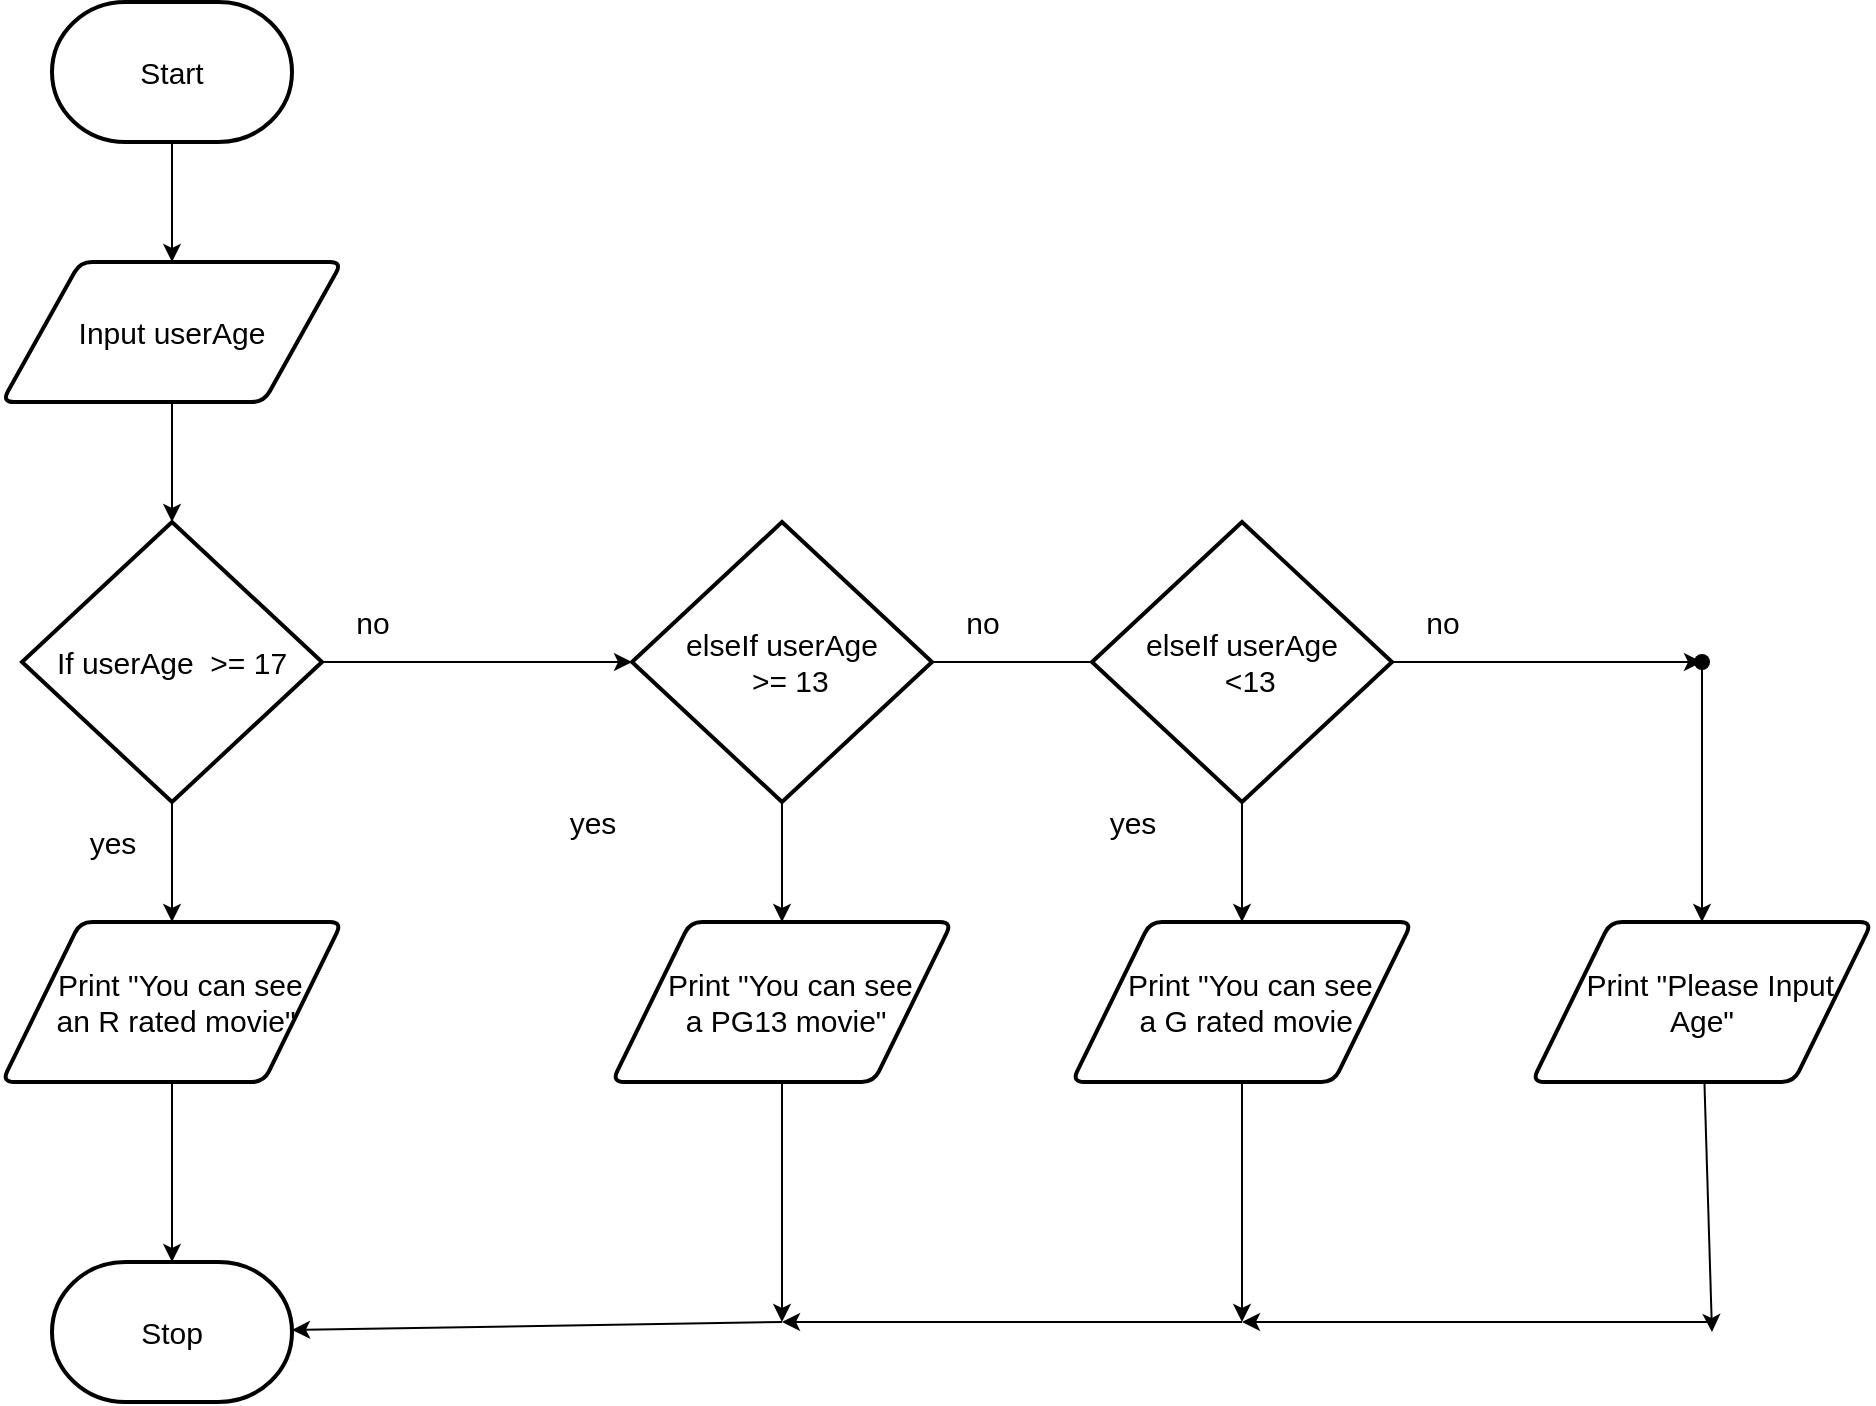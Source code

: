 <mxfile>
    <diagram id="GRZmGPEfm0YbrWzOwQty" name="Page-1">
        <mxGraphModel dx="743" dy="701" grid="1" gridSize="10" guides="1" tooltips="1" connect="1" arrows="1" fold="1" page="1" pageScale="1" pageWidth="850" pageHeight="1100" math="0" shadow="0">
            <root>
                <mxCell id="0"/>
                <mxCell id="1" parent="0"/>
                <mxCell id="5" value="" style="edgeStyle=none;html=1;fontSize=15;" edge="1" parent="1" source="3" target="4">
                    <mxGeometry relative="1" as="geometry"/>
                </mxCell>
                <mxCell id="3" value="Start" style="strokeWidth=2;html=1;shape=mxgraph.flowchart.terminator;whiteSpace=wrap;fontSize=15;" vertex="1" parent="1">
                    <mxGeometry x="220" y="60" width="120" height="70" as="geometry"/>
                </mxCell>
                <mxCell id="7" value="" style="edgeStyle=none;html=1;fontSize=15;" edge="1" parent="1" source="4" target="6">
                    <mxGeometry relative="1" as="geometry"/>
                </mxCell>
                <mxCell id="4" value="Input userAge" style="shape=parallelogram;html=1;strokeWidth=2;perimeter=parallelogramPerimeter;whiteSpace=wrap;rounded=1;arcSize=12;size=0.23;fontSize=15;" vertex="1" parent="1">
                    <mxGeometry x="195" y="190" width="170" height="70" as="geometry"/>
                </mxCell>
                <mxCell id="9" value="" style="edgeStyle=none;html=1;fontSize=15;" edge="1" parent="1" source="6" target="8">
                    <mxGeometry relative="1" as="geometry"/>
                </mxCell>
                <mxCell id="15" value="" style="edgeStyle=none;html=1;fontSize=15;" edge="1" parent="1" source="6" target="12">
                    <mxGeometry relative="1" as="geometry"/>
                </mxCell>
                <mxCell id="6" value="If userAge&amp;nbsp; &amp;gt;= 17" style="strokeWidth=2;html=1;shape=mxgraph.flowchart.decision;whiteSpace=wrap;fontSize=15;" vertex="1" parent="1">
                    <mxGeometry x="205" y="320" width="150" height="140" as="geometry"/>
                </mxCell>
                <mxCell id="11" value="" style="edgeStyle=none;html=1;fontSize=15;" edge="1" parent="1" source="8" target="10">
                    <mxGeometry relative="1" as="geometry"/>
                </mxCell>
                <mxCell id="8" value="&amp;nbsp; Print &quot;You can see&lt;br&gt;&amp;nbsp;an R rated movie&quot;" style="shape=parallelogram;html=1;strokeWidth=2;perimeter=parallelogramPerimeter;whiteSpace=wrap;rounded=1;arcSize=12;size=0.23;fontSize=15;" vertex="1" parent="1">
                    <mxGeometry x="195" y="520" width="170" height="80" as="geometry"/>
                </mxCell>
                <mxCell id="10" value="Stop" style="strokeWidth=2;html=1;shape=mxgraph.flowchart.terminator;whiteSpace=wrap;fontSize=15;" vertex="1" parent="1">
                    <mxGeometry x="220" y="690" width="120" height="70" as="geometry"/>
                </mxCell>
                <mxCell id="17" value="" style="edgeStyle=none;html=1;fontSize=15;" edge="1" parent="1" source="12" target="16">
                    <mxGeometry relative="1" as="geometry"/>
                </mxCell>
                <mxCell id="28" value="" style="edgeStyle=none;html=1;fontSize=15;" edge="1" parent="1" source="12">
                    <mxGeometry relative="1" as="geometry">
                        <mxPoint x="815" y="390" as="targetPoint"/>
                    </mxGeometry>
                </mxCell>
                <mxCell id="12" value="elseIf userAge&lt;br&gt;&amp;nbsp; &amp;gt;= 13" style="strokeWidth=2;html=1;shape=mxgraph.flowchart.decision;whiteSpace=wrap;fontSize=15;" vertex="1" parent="1">
                    <mxGeometry x="510" y="320" width="150" height="140" as="geometry"/>
                </mxCell>
                <mxCell id="13" value="yes" style="text;html=1;align=center;verticalAlign=middle;resizable=0;points=[];autosize=1;strokeColor=none;fillColor=none;fontSize=15;" vertex="1" parent="1">
                    <mxGeometry x="230" y="470" width="40" height="20" as="geometry"/>
                </mxCell>
                <mxCell id="14" value="no" style="text;html=1;align=center;verticalAlign=middle;resizable=0;points=[];autosize=1;strokeColor=none;fillColor=none;fontSize=15;" vertex="1" parent="1">
                    <mxGeometry x="365" y="360" width="30" height="20" as="geometry"/>
                </mxCell>
                <mxCell id="25" value="" style="edgeStyle=none;html=1;fontSize=15;" edge="1" parent="1" source="16">
                    <mxGeometry relative="1" as="geometry">
                        <mxPoint x="585" y="720.0" as="targetPoint"/>
                    </mxGeometry>
                </mxCell>
                <mxCell id="16" value="&amp;nbsp; Print &quot;You can see&lt;br&gt;&amp;nbsp;a PG13 movie&quot;" style="shape=parallelogram;html=1;strokeWidth=2;perimeter=parallelogramPerimeter;whiteSpace=wrap;rounded=1;arcSize=12;size=0.23;fontSize=15;" vertex="1" parent="1">
                    <mxGeometry x="500" y="520" width="170" height="80" as="geometry"/>
                </mxCell>
                <mxCell id="22" value="yes" style="text;html=1;align=center;verticalAlign=middle;resizable=0;points=[];autosize=1;strokeColor=none;fillColor=none;fontSize=15;" vertex="1" parent="1">
                    <mxGeometry x="470" y="460" width="40" height="20" as="geometry"/>
                </mxCell>
                <mxCell id="23" value="no" style="text;html=1;align=center;verticalAlign=middle;resizable=0;points=[];autosize=1;strokeColor=none;fillColor=none;fontSize=15;" vertex="1" parent="1">
                    <mxGeometry x="670" y="360" width="30" height="20" as="geometry"/>
                </mxCell>
                <mxCell id="26" value="" style="edgeStyle=none;html=1;fontSize=15;" edge="1" parent="1" target="10">
                    <mxGeometry relative="1" as="geometry">
                        <mxPoint x="585" y="720.0" as="sourcePoint"/>
                    </mxGeometry>
                </mxCell>
                <mxCell id="32" value="" style="edgeStyle=none;html=1;fontSize=15;" edge="1" parent="1" target="31">
                    <mxGeometry relative="1" as="geometry">
                        <mxPoint x="815" y="390" as="sourcePoint"/>
                    </mxGeometry>
                </mxCell>
                <mxCell id="34" value="" style="edgeStyle=none;html=1;fontSize=15;" edge="1" parent="1" source="31">
                    <mxGeometry relative="1" as="geometry">
                        <mxPoint x="815" y="720.0" as="targetPoint"/>
                    </mxGeometry>
                </mxCell>
                <mxCell id="31" value="&amp;nbsp; Print &quot;You can see&lt;br&gt;&amp;nbsp;a G rated movie" style="shape=parallelogram;html=1;strokeWidth=2;perimeter=parallelogramPerimeter;whiteSpace=wrap;rounded=1;arcSize=12;size=0.23;fontSize=15;" vertex="1" parent="1">
                    <mxGeometry x="730" y="520" width="170" height="80" as="geometry"/>
                </mxCell>
                <mxCell id="35" value="" style="edgeStyle=none;html=1;fontSize=15;" edge="1" parent="1">
                    <mxGeometry relative="1" as="geometry">
                        <mxPoint x="815" y="720.0" as="sourcePoint"/>
                        <mxPoint x="585" y="720.0" as="targetPoint"/>
                    </mxGeometry>
                </mxCell>
                <mxCell id="38" value="" style="edgeStyle=none;html=1;fontSize=15;" edge="1" parent="1" source="36" target="37">
                    <mxGeometry relative="1" as="geometry"/>
                </mxCell>
                <mxCell id="36" value="elseIf userAge&lt;br&gt;&amp;nbsp; &amp;lt;13" style="strokeWidth=2;html=1;shape=mxgraph.flowchart.decision;whiteSpace=wrap;fontSize=15;" vertex="1" parent="1">
                    <mxGeometry x="740" y="320" width="150" height="140" as="geometry"/>
                </mxCell>
                <mxCell id="40" value="" style="edgeStyle=none;html=1;fontSize=15;" edge="1" parent="1" source="37" target="39">
                    <mxGeometry relative="1" as="geometry"/>
                </mxCell>
                <mxCell id="37" value="" style="shape=waypoint;sketch=0;size=6;pointerEvents=1;points=[];fillColor=default;resizable=0;rotatable=0;perimeter=centerPerimeter;snapToPoint=1;fontSize=15;strokeWidth=2;" vertex="1" parent="1">
                    <mxGeometry x="1025" y="370" width="40" height="40" as="geometry"/>
                </mxCell>
                <mxCell id="44" value="" style="edgeStyle=none;html=1;fontSize=15;" edge="1" parent="1" source="39">
                    <mxGeometry relative="1" as="geometry">
                        <mxPoint x="1050" y="725.0" as="targetPoint"/>
                    </mxGeometry>
                </mxCell>
                <mxCell id="39" value="&amp;nbsp; Print &quot;Please Input &lt;br&gt;Age&quot;" style="shape=parallelogram;html=1;strokeWidth=2;perimeter=parallelogramPerimeter;whiteSpace=wrap;rounded=1;arcSize=12;size=0.23;fontSize=15;" vertex="1" parent="1">
                    <mxGeometry x="960" y="520" width="170" height="80" as="geometry"/>
                </mxCell>
                <mxCell id="41" value="yes" style="text;html=1;align=center;verticalAlign=middle;resizable=0;points=[];autosize=1;strokeColor=none;fillColor=none;fontSize=15;" vertex="1" parent="1">
                    <mxGeometry x="740" y="460" width="40" height="20" as="geometry"/>
                </mxCell>
                <mxCell id="42" value="no" style="text;html=1;align=center;verticalAlign=middle;resizable=0;points=[];autosize=1;strokeColor=none;fillColor=none;fontSize=15;" vertex="1" parent="1">
                    <mxGeometry x="900" y="360" width="30" height="20" as="geometry"/>
                </mxCell>
                <mxCell id="46" value="" style="edgeStyle=none;html=1;fontSize=15;" edge="1" parent="1">
                    <mxGeometry relative="1" as="geometry">
                        <mxPoint x="1050" y="720" as="sourcePoint"/>
                        <mxPoint x="815" y="720" as="targetPoint"/>
                        <Array as="points">
                            <mxPoint x="930" y="720"/>
                        </Array>
                    </mxGeometry>
                </mxCell>
            </root>
        </mxGraphModel>
    </diagram>
</mxfile>